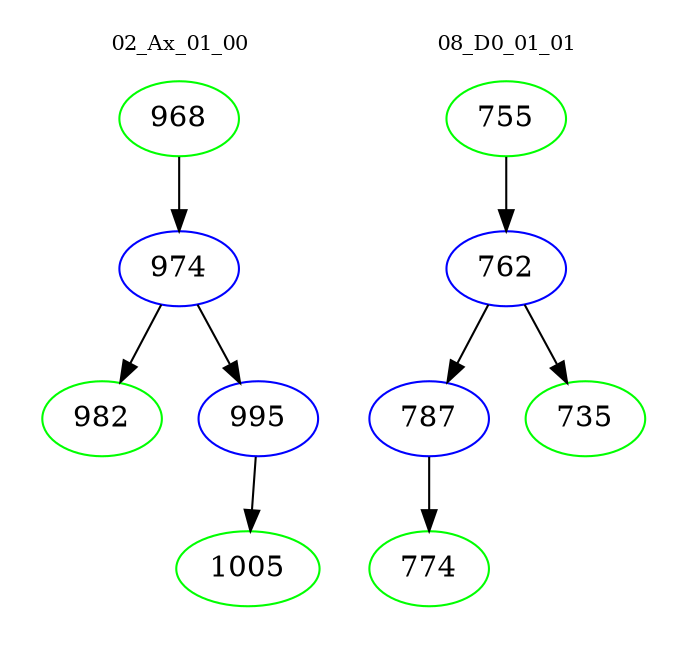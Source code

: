digraph{
subgraph cluster_0 {
color = white
label = "02_Ax_01_00";
fontsize=10;
T0_968 [label="968", color="green"]
T0_968 -> T0_974 [color="black"]
T0_974 [label="974", color="blue"]
T0_974 -> T0_982 [color="black"]
T0_982 [label="982", color="green"]
T0_974 -> T0_995 [color="black"]
T0_995 [label="995", color="blue"]
T0_995 -> T0_1005 [color="black"]
T0_1005 [label="1005", color="green"]
}
subgraph cluster_1 {
color = white
label = "08_D0_01_01";
fontsize=10;
T1_755 [label="755", color="green"]
T1_755 -> T1_762 [color="black"]
T1_762 [label="762", color="blue"]
T1_762 -> T1_787 [color="black"]
T1_787 [label="787", color="blue"]
T1_787 -> T1_774 [color="black"]
T1_774 [label="774", color="green"]
T1_762 -> T1_735 [color="black"]
T1_735 [label="735", color="green"]
}
}
